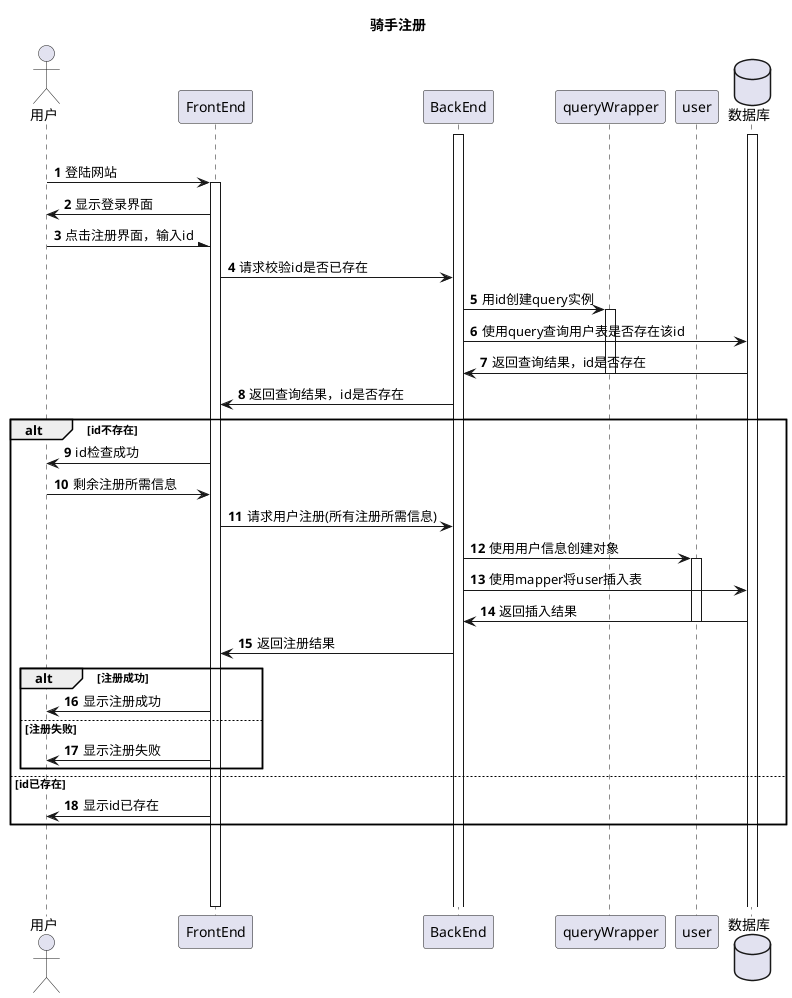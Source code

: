 @startuml
'https://plantuml.com/sequence-diagram

autonumber
title 骑手注册

actor 用户
participant FrontEnd order 2
participant BackEnd order 3
activate BackEnd
participant queryWrapper order 4
database 数据库 order 6

activate 数据库
|||
用户 -> FrontEnd:登陆网站
activate FrontEnd

FrontEnd ->用户:显示登录界面
用户 -\ FrontEnd:点击注册界面，输入id
FrontEnd -> BackEnd: 请求校验id是否已存在
BackEnd -> queryWrapper:用id创建query实例
activate queryWrapper
BackEnd -> 数据库:使用query查询用户表是否存在该id
数据库 -> BackEnd:返回查询结果，id是否存在
deactivate queryWrapper
BackEnd->FrontEnd:返回查询结果，id是否存在
alt id不存在
    FrontEnd ->用户:id检查成功
    用户->FrontEnd:剩余注册所需信息
    FrontEnd->BackEnd:请求用户注册(所有注册所需信息)
    participant user order 5
    BackEnd->user:使用用户信息创建对象
    activate user
    BackEnd->数据库:使用mapper将user插入表
    数据库->BackEnd:返回插入结果
    deactivate user
    BackEnd->FrontEnd:返回注册结果

    alt 注册成功
        FrontEnd->用户:显示注册成功
    else 注册失败
        FrontEnd->用户:显示注册失败
    end
else id已存在
    FrontEnd ->用户:显示id已存在
end
|||
|||
|||

deactivate FrontEnd
@enduml